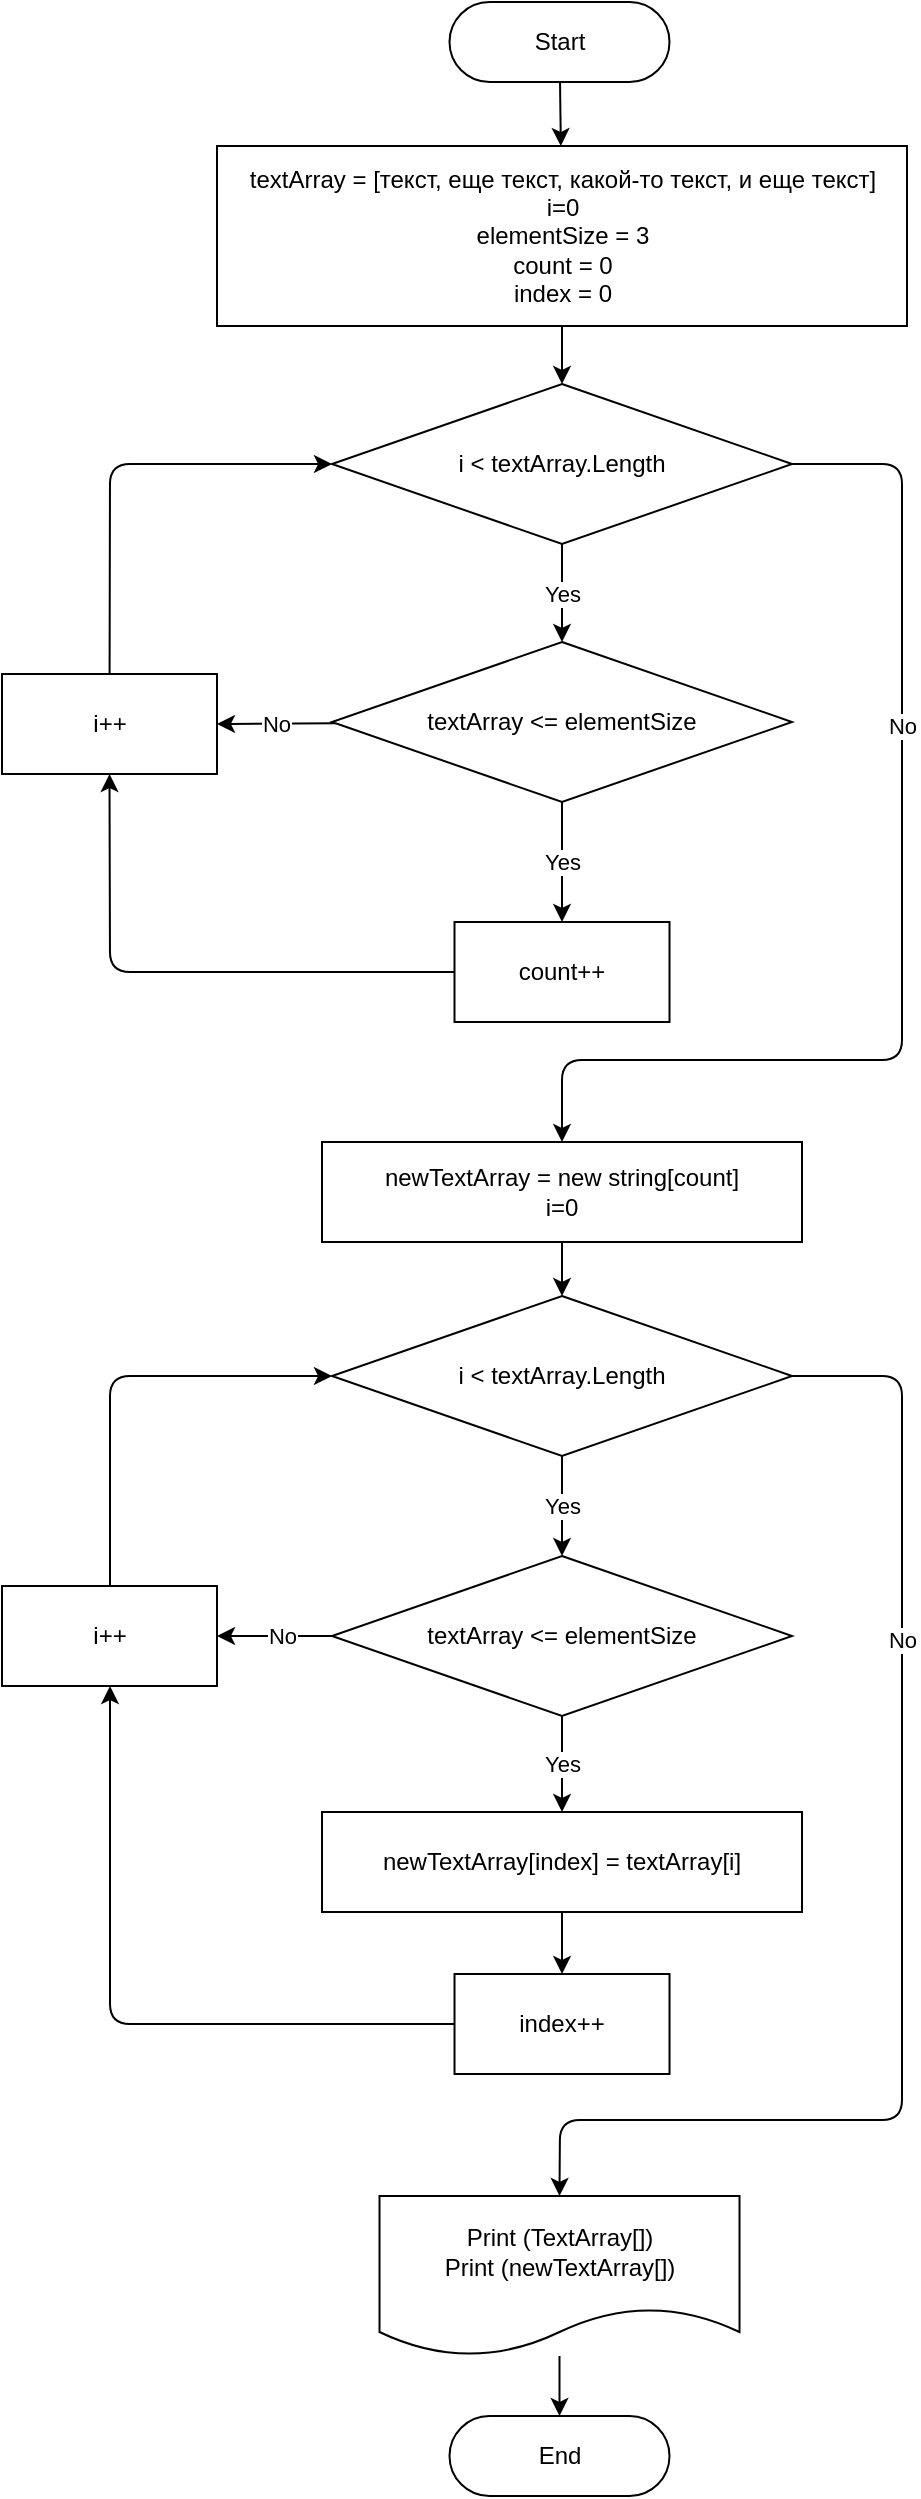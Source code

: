 <mxfile>
    <diagram id="au1lV9rK9UUUQzLAvzqF" name="Страница 1">
        <mxGraphModel dx="899" dy="569" grid="1" gridSize="10" guides="1" tooltips="1" connect="1" arrows="1" fold="1" page="1" pageScale="1" pageWidth="827" pageHeight="1169" background="none" math="0" shadow="0">
            <root>
                <mxCell id="0"/>
                <mxCell id="1" parent="0"/>
                <mxCell id="4" style="edgeStyle=none;html=1;" parent="1" source="2" target="3" edge="1">
                    <mxGeometry relative="1" as="geometry"/>
                </mxCell>
                <mxCell id="2" value="Start" style="rounded=1;whiteSpace=wrap;html=1;arcSize=50;" parent="1" vertex="1">
                    <mxGeometry x="368.75" y="10" width="110" height="40" as="geometry"/>
                </mxCell>
                <mxCell id="6" style="edgeStyle=none;html=1;" parent="1" source="3" target="36" edge="1">
                    <mxGeometry relative="1" as="geometry"/>
                </mxCell>
                <mxCell id="3" value="textArray = [текст, еще текст, какой-то текст, и еще текст]&lt;br&gt;i=0&lt;br&gt;elementSize = 3&lt;br&gt;count = 0&lt;br&gt;index = 0" style="rounded=0;whiteSpace=wrap;html=1;" parent="1" vertex="1">
                    <mxGeometry x="252.5" y="82" width="345" height="90" as="geometry"/>
                </mxCell>
                <mxCell id="8" value="Yes" style="edgeStyle=none;html=1;" parent="1" source="5" target="7" edge="1">
                    <mxGeometry relative="1" as="geometry"/>
                </mxCell>
                <mxCell id="11" value="No" style="edgeStyle=none;html=1;exitX=1;exitY=0.5;exitDx=0;exitDy=0;" parent="1" source="36" target="13" edge="1">
                    <mxGeometry x="-0.341" relative="1" as="geometry">
                        <mxPoint x="585" y="599" as="targetPoint"/>
                        <Array as="points">
                            <mxPoint x="595" y="241"/>
                            <mxPoint x="595" y="539"/>
                            <mxPoint x="425" y="539"/>
                        </Array>
                        <mxPoint as="offset"/>
                    </mxGeometry>
                </mxCell>
                <mxCell id="39" value="No" style="edgeStyle=none;html=1;entryX=1;entryY=0.5;entryDx=0;entryDy=0;" edge="1" parent="1" source="5" target="35">
                    <mxGeometry relative="1" as="geometry"/>
                </mxCell>
                <mxCell id="5" value="textArray &amp;lt;= elementSize" style="rhombus;whiteSpace=wrap;html=1;" parent="1" vertex="1">
                    <mxGeometry x="310" y="330" width="230" height="80" as="geometry"/>
                </mxCell>
                <mxCell id="38" style="edgeStyle=none;html=1;entryX=0.5;entryY=1;entryDx=0;entryDy=0;" edge="1" parent="1" source="7" target="35">
                    <mxGeometry relative="1" as="geometry">
                        <Array as="points">
                            <mxPoint x="199" y="495"/>
                        </Array>
                    </mxGeometry>
                </mxCell>
                <mxCell id="7" value="count++" style="rounded=0;whiteSpace=wrap;html=1;" parent="1" vertex="1">
                    <mxGeometry x="371.25" y="470" width="107.5" height="50" as="geometry"/>
                </mxCell>
                <mxCell id="16" value="Yes" style="edgeStyle=none;html=1;entryX=0.5;entryY=0;entryDx=0;entryDy=0;" parent="1" source="10" target="20" edge="1">
                    <mxGeometry relative="1" as="geometry">
                        <mxPoint x="425.005" y="777" as="targetPoint"/>
                    </mxGeometry>
                </mxCell>
                <mxCell id="27" value="No" style="edgeStyle=none;html=1;entryX=0.5;entryY=0;entryDx=0;entryDy=0;" parent="1" source="10" target="26" edge="1">
                    <mxGeometry x="-0.412" relative="1" as="geometry">
                        <Array as="points">
                            <mxPoint x="595" y="697"/>
                            <mxPoint x="595" y="897"/>
                            <mxPoint x="595" y="1069"/>
                            <mxPoint x="424" y="1069"/>
                        </Array>
                        <mxPoint as="offset"/>
                    </mxGeometry>
                </mxCell>
                <mxCell id="10" value="i &amp;lt; textArray.Length" style="rhombus;whiteSpace=wrap;html=1;" parent="1" vertex="1">
                    <mxGeometry x="310" y="657" width="230" height="80" as="geometry"/>
                </mxCell>
                <mxCell id="25" style="edgeStyle=none;html=1;entryX=0;entryY=0.5;entryDx=0;entryDy=0;" parent="1" target="10" edge="1">
                    <mxGeometry relative="1" as="geometry">
                        <mxPoint x="199" y="809" as="sourcePoint"/>
                        <Array as="points">
                            <mxPoint x="199" y="697"/>
                        </Array>
                    </mxGeometry>
                </mxCell>
                <mxCell id="12" value="i++" style="rounded=0;whiteSpace=wrap;html=1;" parent="1" vertex="1">
                    <mxGeometry x="145" y="802" width="107.5" height="50" as="geometry"/>
                </mxCell>
                <mxCell id="14" value="" style="edgeStyle=none;html=1;" parent="1" source="13" target="10" edge="1">
                    <mxGeometry relative="1" as="geometry"/>
                </mxCell>
                <mxCell id="13" value="newTextArray = new string[count]&lt;br&gt;i=0" style="rounded=0;whiteSpace=wrap;html=1;" parent="1" vertex="1">
                    <mxGeometry x="305" y="580" width="240" height="50" as="geometry"/>
                </mxCell>
                <mxCell id="22" style="edgeStyle=none;html=1;entryX=0.5;entryY=0;entryDx=0;entryDy=0;" parent="1" source="17" target="18" edge="1">
                    <mxGeometry relative="1" as="geometry"/>
                </mxCell>
                <mxCell id="17" value="newTextArray[index] = textArray[i]" style="rounded=0;whiteSpace=wrap;html=1;" parent="1" vertex="1">
                    <mxGeometry x="305.01" y="915" width="240" height="50" as="geometry"/>
                </mxCell>
                <mxCell id="24" style="edgeStyle=none;html=1;" parent="1" source="18" edge="1">
                    <mxGeometry relative="1" as="geometry">
                        <mxPoint x="199" y="852" as="targetPoint"/>
                        <Array as="points">
                            <mxPoint x="199" y="1021"/>
                        </Array>
                    </mxGeometry>
                </mxCell>
                <mxCell id="18" value="index++" style="rounded=0;whiteSpace=wrap;html=1;" parent="1" vertex="1">
                    <mxGeometry x="371.26" y="996" width="107.5" height="50" as="geometry"/>
                </mxCell>
                <mxCell id="21" value="Yes" style="edgeStyle=none;html=1;" parent="1" source="20" target="17" edge="1">
                    <mxGeometry relative="1" as="geometry"/>
                </mxCell>
                <mxCell id="23" value="No" style="edgeStyle=none;html=1;" parent="1" target="12" edge="1">
                    <mxGeometry relative="1" as="geometry">
                        <mxPoint x="317" y="827" as="sourcePoint"/>
                        <mxPoint x="259.5" y="827" as="targetPoint"/>
                    </mxGeometry>
                </mxCell>
                <mxCell id="20" value="&lt;span&gt;textArray &amp;lt;= elementSize&lt;/span&gt;" style="rhombus;whiteSpace=wrap;html=1;" parent="1" vertex="1">
                    <mxGeometry x="310" y="787" width="230" height="80" as="geometry"/>
                </mxCell>
                <mxCell id="29" style="edgeStyle=none;html=1;entryX=0.5;entryY=0;entryDx=0;entryDy=0;" parent="1" source="26" target="28" edge="1">
                    <mxGeometry relative="1" as="geometry"/>
                </mxCell>
                <mxCell id="26" value="Print (TextArray[])&lt;br&gt;Print (newTextArray[])" style="shape=document;whiteSpace=wrap;html=1;boundedLbl=1;" parent="1" vertex="1">
                    <mxGeometry x="333.75" y="1107" width="180" height="80" as="geometry"/>
                </mxCell>
                <mxCell id="28" value="End" style="rounded=1;whiteSpace=wrap;html=1;arcSize=50;" parent="1" vertex="1">
                    <mxGeometry x="368.75" y="1217" width="110" height="40" as="geometry"/>
                </mxCell>
                <mxCell id="40" style="edgeStyle=none;html=1;entryX=0;entryY=0.5;entryDx=0;entryDy=0;" edge="1" parent="1" source="35" target="36">
                    <mxGeometry relative="1" as="geometry">
                        <Array as="points">
                            <mxPoint x="199" y="241"/>
                        </Array>
                    </mxGeometry>
                </mxCell>
                <mxCell id="35" value="i++" style="rounded=0;whiteSpace=wrap;html=1;" vertex="1" parent="1">
                    <mxGeometry x="145" y="346" width="107.5" height="50" as="geometry"/>
                </mxCell>
                <mxCell id="37" value="Yes" style="edgeStyle=none;html=1;" edge="1" parent="1" source="36" target="5">
                    <mxGeometry relative="1" as="geometry"/>
                </mxCell>
                <mxCell id="36" value="i &amp;lt; textArray.Length" style="rhombus;whiteSpace=wrap;html=1;" vertex="1" parent="1">
                    <mxGeometry x="310" y="201" width="230" height="80" as="geometry"/>
                </mxCell>
            </root>
        </mxGraphModel>
    </diagram>
</mxfile>